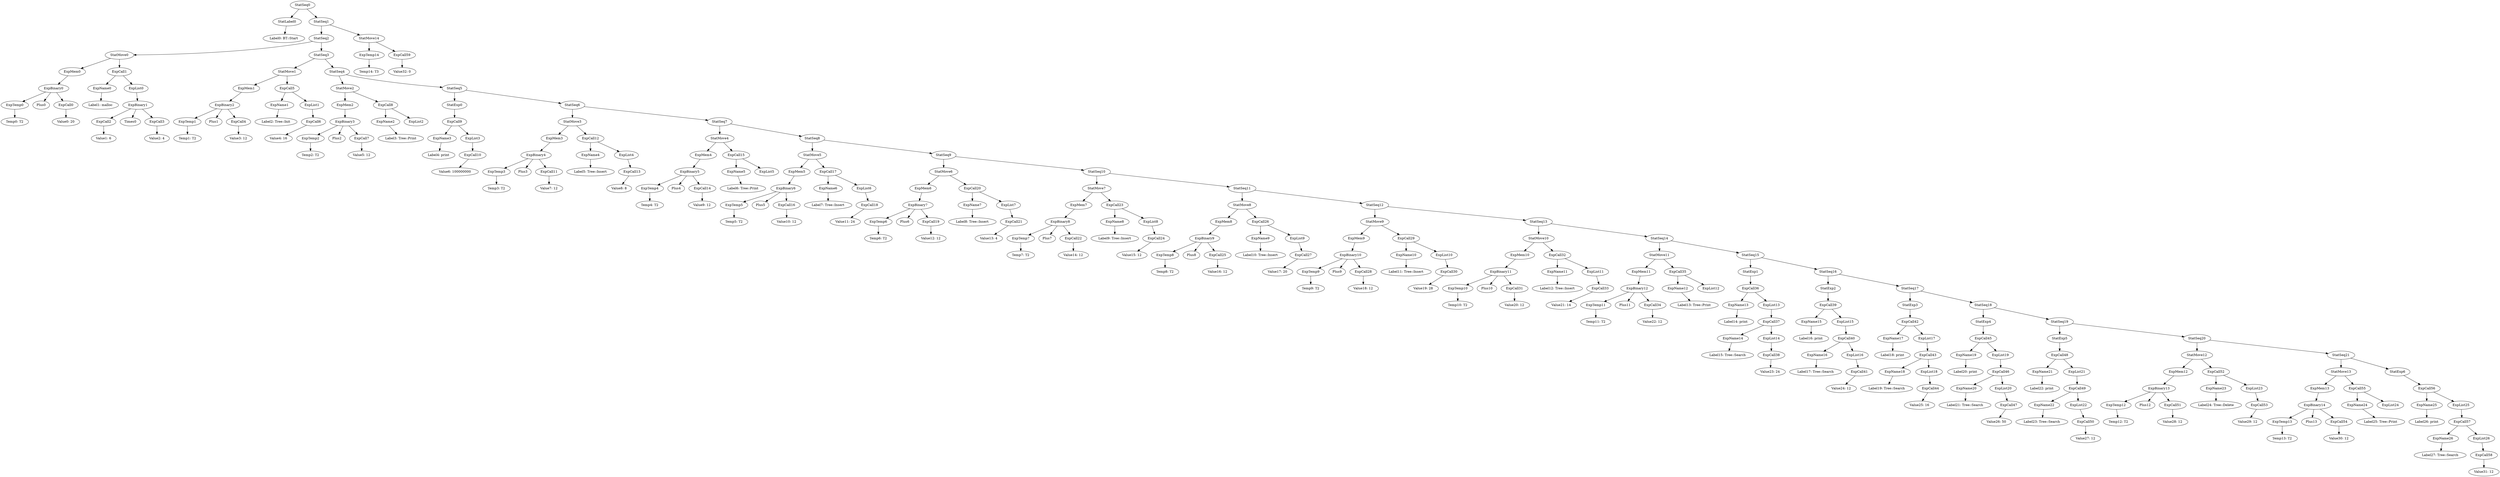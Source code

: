 digraph {
	ordering = out;
	ExpName9 -> "Label10: Tree::Insert";
	ExpCall48 -> ExpName21;
	ExpCall48 -> ExpList21;
	ExpCall22 -> "Value14: 12";
	ExpName16 -> "Label17: Tree::Search";
	ExpBinary8 -> ExpTemp7;
	ExpBinary8 -> Plus7;
	ExpBinary8 -> ExpCall22;
	ExpList7 -> ExpCall21;
	ExpCall21 -> "Value13: 4";
	ExpMem6 -> ExpBinary7;
	ExpCall29 -> ExpName10;
	ExpCall29 -> ExpList10;
	ExpCall7 -> "Value5: 12";
	StatMove14 -> ExpTemp14;
	StatMove14 -> ExpCall59;
	ExpName6 -> "Label7: Tree::Insert";
	ExpName3 -> "Label4: print";
	ExpList6 -> ExpCall18;
	ExpName15 -> "Label16: print";
	StatMove5 -> ExpMem5;
	StatMove5 -> ExpCall17;
	ExpCall12 -> ExpName4;
	ExpCall12 -> ExpList4;
	ExpCall16 -> "Value10: 12";
	ExpBinary6 -> ExpTemp5;
	ExpBinary6 -> Plus5;
	ExpBinary6 -> ExpCall16;
	ExpName26 -> "Label27: Tree::Search";
	StatExp4 -> ExpCall45;
	ExpCall51 -> "Value28: 12";
	ExpCall25 -> "Value16: 12";
	StatSeq20 -> StatMove12;
	StatSeq20 -> StatSeq21;
	ExpBinary7 -> ExpTemp6;
	ExpBinary7 -> Plus6;
	ExpBinary7 -> ExpCall19;
	ExpBinary5 -> ExpTemp4;
	ExpBinary5 -> Plus4;
	ExpBinary5 -> ExpCall14;
	ExpCall24 -> "Value15: 12";
	ExpMem8 -> ExpBinary9;
	StatSeq6 -> StatMove3;
	StatSeq6 -> StatSeq7;
	ExpList19 -> ExpCall46;
	ExpTemp10 -> "Temp10: T2";
	ExpBinary4 -> ExpTemp3;
	ExpBinary4 -> Plus3;
	ExpBinary4 -> ExpCall11;
	ExpTemp1 -> "Temp1: T2";
	ExpList1 -> ExpCall6;
	ExpCall23 -> ExpName8;
	ExpCall23 -> ExpList8;
	ExpList11 -> ExpCall33;
	ExpCall5 -> ExpName1;
	ExpCall5 -> ExpList1;
	ExpName7 -> "Label8: Tree::Insert";
	ExpCall4 -> "Value3: 12";
	ExpTemp9 -> "Temp9: T2";
	StatSeq10 -> StatMove7;
	StatSeq10 -> StatSeq11;
	ExpList20 -> ExpCall47;
	ExpName1 -> "Label2: Tree::Init";
	StatMove1 -> ExpMem1;
	StatMove1 -> ExpCall5;
	ExpCall43 -> ExpName18;
	ExpCall43 -> ExpList18;
	ExpList18 -> ExpCall44;
	ExpCall19 -> "Value12: 12";
	StatSeq5 -> StatExp0;
	StatSeq5 -> StatSeq6;
	ExpMem1 -> ExpBinary2;
	ExpCall20 -> ExpName7;
	ExpCall20 -> ExpList7;
	ExpCall44 -> "Value25: 16";
	StatSeq2 -> StatMove0;
	StatSeq2 -> StatSeq3;
	ExpCall27 -> "Value17: 20";
	StatSeq0 -> StatLabel0;
	StatSeq0 -> StatSeq1;
	ExpCall50 -> "Value27: 12";
	StatSeq7 -> StatMove4;
	StatSeq7 -> StatSeq8;
	StatSeq16 -> StatExp2;
	StatSeq16 -> StatSeq17;
	ExpList4 -> ExpCall13;
	ExpList0 -> ExpBinary1;
	ExpCall1 -> ExpName0;
	ExpCall1 -> ExpList0;
	StatMove7 -> ExpMem7;
	StatMove7 -> ExpCall23;
	ExpTemp7 -> "Temp7: T2";
	ExpName19 -> "Label20: print";
	ExpList21 -> ExpCall49;
	ExpTemp0 -> "Temp0: T2";
	StatMove8 -> ExpMem8;
	StatMove8 -> ExpCall26;
	ExpBinary14 -> ExpTemp13;
	ExpBinary14 -> Plus13;
	ExpBinary14 -> ExpCall54;
	StatMove0 -> ExpMem0;
	StatMove0 -> ExpCall1;
	ExpCall2 -> "Value1: 6";
	ExpCall14 -> "Value9: 12";
	ExpName4 -> "Label5: Tree::Insert";
	ExpMem5 -> ExpBinary6;
	StatLabel0 -> "Label0: BT::Start";
	StatSeq17 -> StatExp3;
	StatSeq17 -> StatSeq18;
	ExpBinary2 -> ExpTemp1;
	ExpBinary2 -> Plus1;
	ExpBinary2 -> ExpCall4;
	ExpCall0 -> "Value0: 20";
	StatSeq11 -> StatMove8;
	StatSeq11 -> StatSeq12;
	ExpMem2 -> ExpBinary3;
	ExpCall17 -> ExpName6;
	ExpCall17 -> ExpList6;
	ExpList22 -> ExpCall50;
	StatSeq1 -> StatSeq2;
	StatSeq1 -> StatMove14;
	ExpCall18 -> "Value11: 24";
	ExpList9 -> ExpCall27;
	StatSeq4 -> StatMove2;
	StatSeq4 -> StatSeq5;
	ExpMem0 -> ExpBinary0;
	ExpBinary1 -> ExpCall2;
	ExpBinary1 -> Times0;
	ExpBinary1 -> ExpCall3;
	ExpName5 -> "Label6: Tree::Print";
	StatMove6 -> ExpMem6;
	StatMove6 -> ExpCall20;
	ExpBinary12 -> ExpTemp11;
	ExpBinary12 -> Plus11;
	ExpBinary12 -> ExpCall34;
	ExpName0 -> "Label1: malloc";
	ExpCall26 -> ExpName9;
	ExpCall26 -> ExpList9;
	ExpMem7 -> ExpBinary8;
	ExpBinary3 -> ExpTemp2;
	ExpBinary3 -> Plus2;
	ExpBinary3 -> ExpCall7;
	StatExp0 -> ExpCall9;
	ExpTemp2 -> "Temp2: T2";
	ExpBinary13 -> ExpTemp12;
	ExpBinary13 -> Plus12;
	ExpBinary13 -> ExpCall51;
	ExpCall9 -> ExpName3;
	ExpCall9 -> ExpList3;
	ExpCall15 -> ExpName5;
	ExpCall15 -> ExpList5;
	StatSeq3 -> StatMove1;
	StatSeq3 -> StatSeq4;
	ExpCall46 -> ExpName20;
	ExpCall46 -> ExpList20;
	ExpList8 -> ExpCall24;
	ExpMem3 -> ExpBinary4;
	ExpName21 -> "Label22: print";
	ExpCall10 -> "Value6: 100000000";
	ExpCall36 -> ExpName13;
	ExpCall36 -> ExpList13;
	ExpName8 -> "Label9: Tree::Insert";
	StatMove2 -> ExpMem2;
	StatMove2 -> ExpCall8;
	ExpList16 -> ExpCall41;
	StatSeq8 -> StatMove5;
	StatSeq8 -> StatSeq9;
	ExpTemp6 -> "Temp6: T2";
	ExpTemp3 -> "Temp3: T2";
	ExpList17 -> ExpCall43;
	ExpList3 -> ExpCall10;
	StatMove3 -> ExpMem3;
	StatMove3 -> ExpCall12;
	ExpList15 -> ExpCall40;
	ExpTemp8 -> "Temp8: T2";
	ExpBinary10 -> ExpTemp9;
	ExpBinary10 -> Plus9;
	ExpBinary10 -> ExpCall28;
	ExpCall6 -> "Value4: 16";
	ExpCall28 -> "Value18: 12";
	ExpCall47 -> "Value26: 50";
	ExpMem9 -> ExpBinary10;
	StatSeq13 -> StatMove10;
	StatSeq13 -> StatSeq14;
	StatMove4 -> ExpMem4;
	StatMove4 -> ExpCall15;
	ExpCall13 -> "Value8: 8";
	StatMove9 -> ExpMem9;
	StatMove9 -> ExpCall29;
	ExpBinary11 -> ExpTemp10;
	ExpBinary11 -> Plus10;
	ExpBinary11 -> ExpCall31;
	ExpCall42 -> ExpName17;
	ExpCall42 -> ExpList17;
	ExpName10 -> "Label11: Tree::Insert";
	ExpMem4 -> ExpBinary5;
	StatMove10 -> ExpMem10;
	StatMove10 -> ExpCall32;
	ExpCall30 -> "Value19: 28";
	ExpList10 -> ExpCall30;
	StatExp6 -> ExpCall56;
	ExpMem10 -> ExpBinary11;
	ExpCall31 -> "Value20: 12";
	ExpName11 -> "Label12: Tree::Insert";
	ExpBinary9 -> ExpTemp8;
	ExpBinary9 -> Plus8;
	ExpBinary9 -> ExpCall25;
	ExpCall33 -> "Value21: 14";
	ExpTemp11 -> "Temp11: T2";
	ExpName12 -> "Label13: Tree::Print";
	ExpTemp4 -> "Temp4: T2";
	StatSeq12 -> StatMove9;
	StatSeq12 -> StatSeq13;
	ExpCall34 -> "Value22: 12";
	ExpMem11 -> ExpBinary12;
	StatMove11 -> ExpMem11;
	StatMove11 -> ExpCall35;
	StatExp1 -> ExpCall36;
	ExpName18 -> "Label19: Tree::Search";
	ExpName13 -> "Label14: print";
	ExpName25 -> "Label26: print";
	ExpName14 -> "Label15: Tree::Search";
	ExpName2 -> "Label3: Tree::Print";
	ExpCall37 -> ExpName14;
	ExpCall37 -> ExpList14;
	StatSeq18 -> StatExp4;
	StatSeq18 -> StatSeq19;
	ExpName23 -> "Label24: Tree::Delete";
	ExpCall38 -> "Value23: 24";
	ExpList14 -> ExpCall38;
	StatSeq9 -> StatMove6;
	StatSeq9 -> StatSeq10;
	ExpList13 -> ExpCall37;
	StatSeq15 -> StatExp1;
	StatSeq15 -> StatSeq16;
	ExpCall41 -> "Value24: 12";
	StatExp2 -> ExpCall39;
	ExpCall11 -> "Value7: 12";
	ExpName17 -> "Label18: print";
	ExpCall45 -> ExpName19;
	ExpCall45 -> ExpList19;
	StatExp3 -> ExpCall42;
	StatMove13 -> ExpMem13;
	StatMove13 -> ExpCall55;
	ExpName20 -> "Label21: Tree::Search";
	ExpCall32 -> ExpName11;
	ExpCall32 -> ExpList11;
	ExpName22 -> "Label23: Tree::Search";
	ExpCall59 -> "Value32: 0";
	ExpTemp12 -> "Temp12: T2";
	ExpCall49 -> ExpName22;
	ExpCall49 -> ExpList22;
	StatSeq21 -> StatMove13;
	StatSeq21 -> StatExp6;
	ExpBinary0 -> ExpTemp0;
	ExpBinary0 -> Plus0;
	ExpBinary0 -> ExpCall0;
	StatExp5 -> ExpCall48;
	ExpCall39 -> ExpName15;
	ExpCall39 -> ExpList15;
	StatSeq19 -> StatExp5;
	StatSeq19 -> StatSeq20;
	ExpCall40 -> ExpName16;
	ExpCall40 -> ExpList16;
	ExpMem12 -> ExpBinary13;
	StatMove12 -> ExpMem12;
	StatMove12 -> ExpCall52;
	ExpTemp14 -> "Temp14: T3";
	ExpCall52 -> ExpName23;
	ExpCall52 -> ExpList23;
	ExpCall53 -> "Value29: 12";
	ExpList23 -> ExpCall53;
	ExpTemp13 -> "Temp13: T2";
	ExpCall8 -> ExpName2;
	ExpCall8 -> ExpList2;
	ExpCall54 -> "Value30: 12";
	StatSeq14 -> StatMove11;
	StatSeq14 -> StatSeq15;
	ExpMem13 -> ExpBinary14;
	ExpName24 -> "Label25: Tree::Print";
	ExpCall55 -> ExpName24;
	ExpCall55 -> ExpList24;
	ExpCall35 -> ExpName12;
	ExpCall35 -> ExpList12;
	ExpCall56 -> ExpName25;
	ExpCall56 -> ExpList25;
	ExpTemp5 -> "Temp5: T2";
	ExpCall57 -> ExpName26;
	ExpCall57 -> ExpList26;
	ExpCall58 -> "Value31: 12";
	ExpCall3 -> "Value2: 4";
	ExpList26 -> ExpCall58;
	ExpList25 -> ExpCall57;
}

